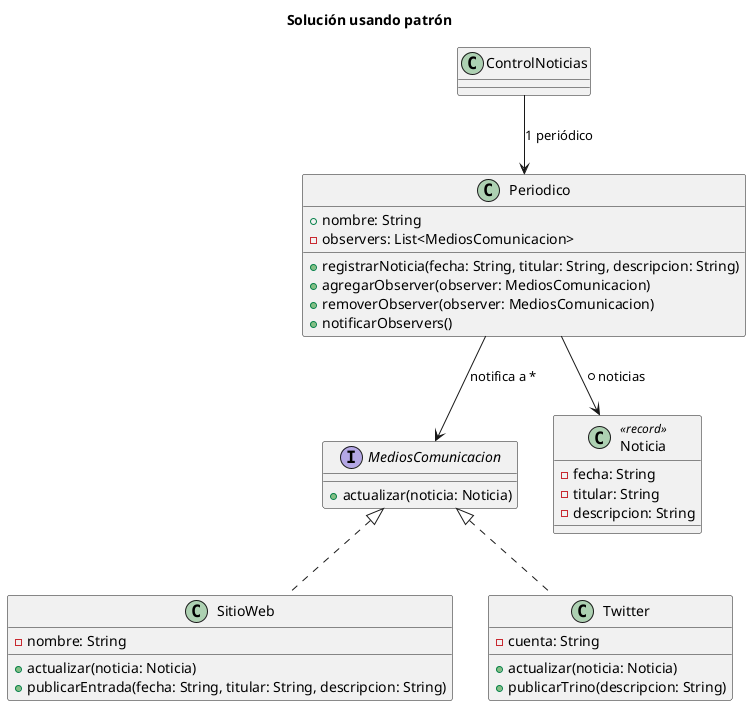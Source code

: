@startuml Diagrama Solución (nosotros)

title Solución usando patrón

interface MediosComunicacion {
    +actualizar(noticia: Noticia)
}

class Periodico {
    +nombre: String
    +registrarNoticia(fecha: String, titular: String, descripcion: String)
    +agregarObserver(observer: MediosComunicacion)
    +removerObserver(observer: MediosComunicacion)
    +notificarObservers()
    -observers: List<MediosComunicacion>
}

class SitioWeb implements MediosComunicacion {
    -nombre: String
    +actualizar(noticia: Noticia)
    +publicarEntrada(fecha: String, titular: String, descripcion: String)
}

class Twitter implements MediosComunicacion {
    -cuenta: String
    +actualizar(noticia: Noticia)
    +publicarTrino(descripcion: String)
}

class Noticia <<record>> {
    -fecha: String
    -titular: String
    -descripcion: String
}

ControlNoticias --> Periodico : 1 periódico
Periodico --> Noticia : * noticias
Periodico --> MediosComunicacion : notifica a *

@enduml
